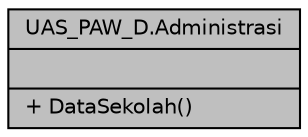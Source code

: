 digraph "UAS_PAW_D.Administrasi"
{
 // LATEX_PDF_SIZE
  edge [fontname="Helvetica",fontsize="10",labelfontname="Helvetica",labelfontsize="10"];
  node [fontname="Helvetica",fontsize="10",shape=record];
  Node1 [label="{UAS_PAW_D.Administrasi\n||+ DataSekolah()\l}",height=0.2,width=0.4,color="black", fillcolor="grey75", style="filled", fontcolor="black",tooltip=" "];
}
